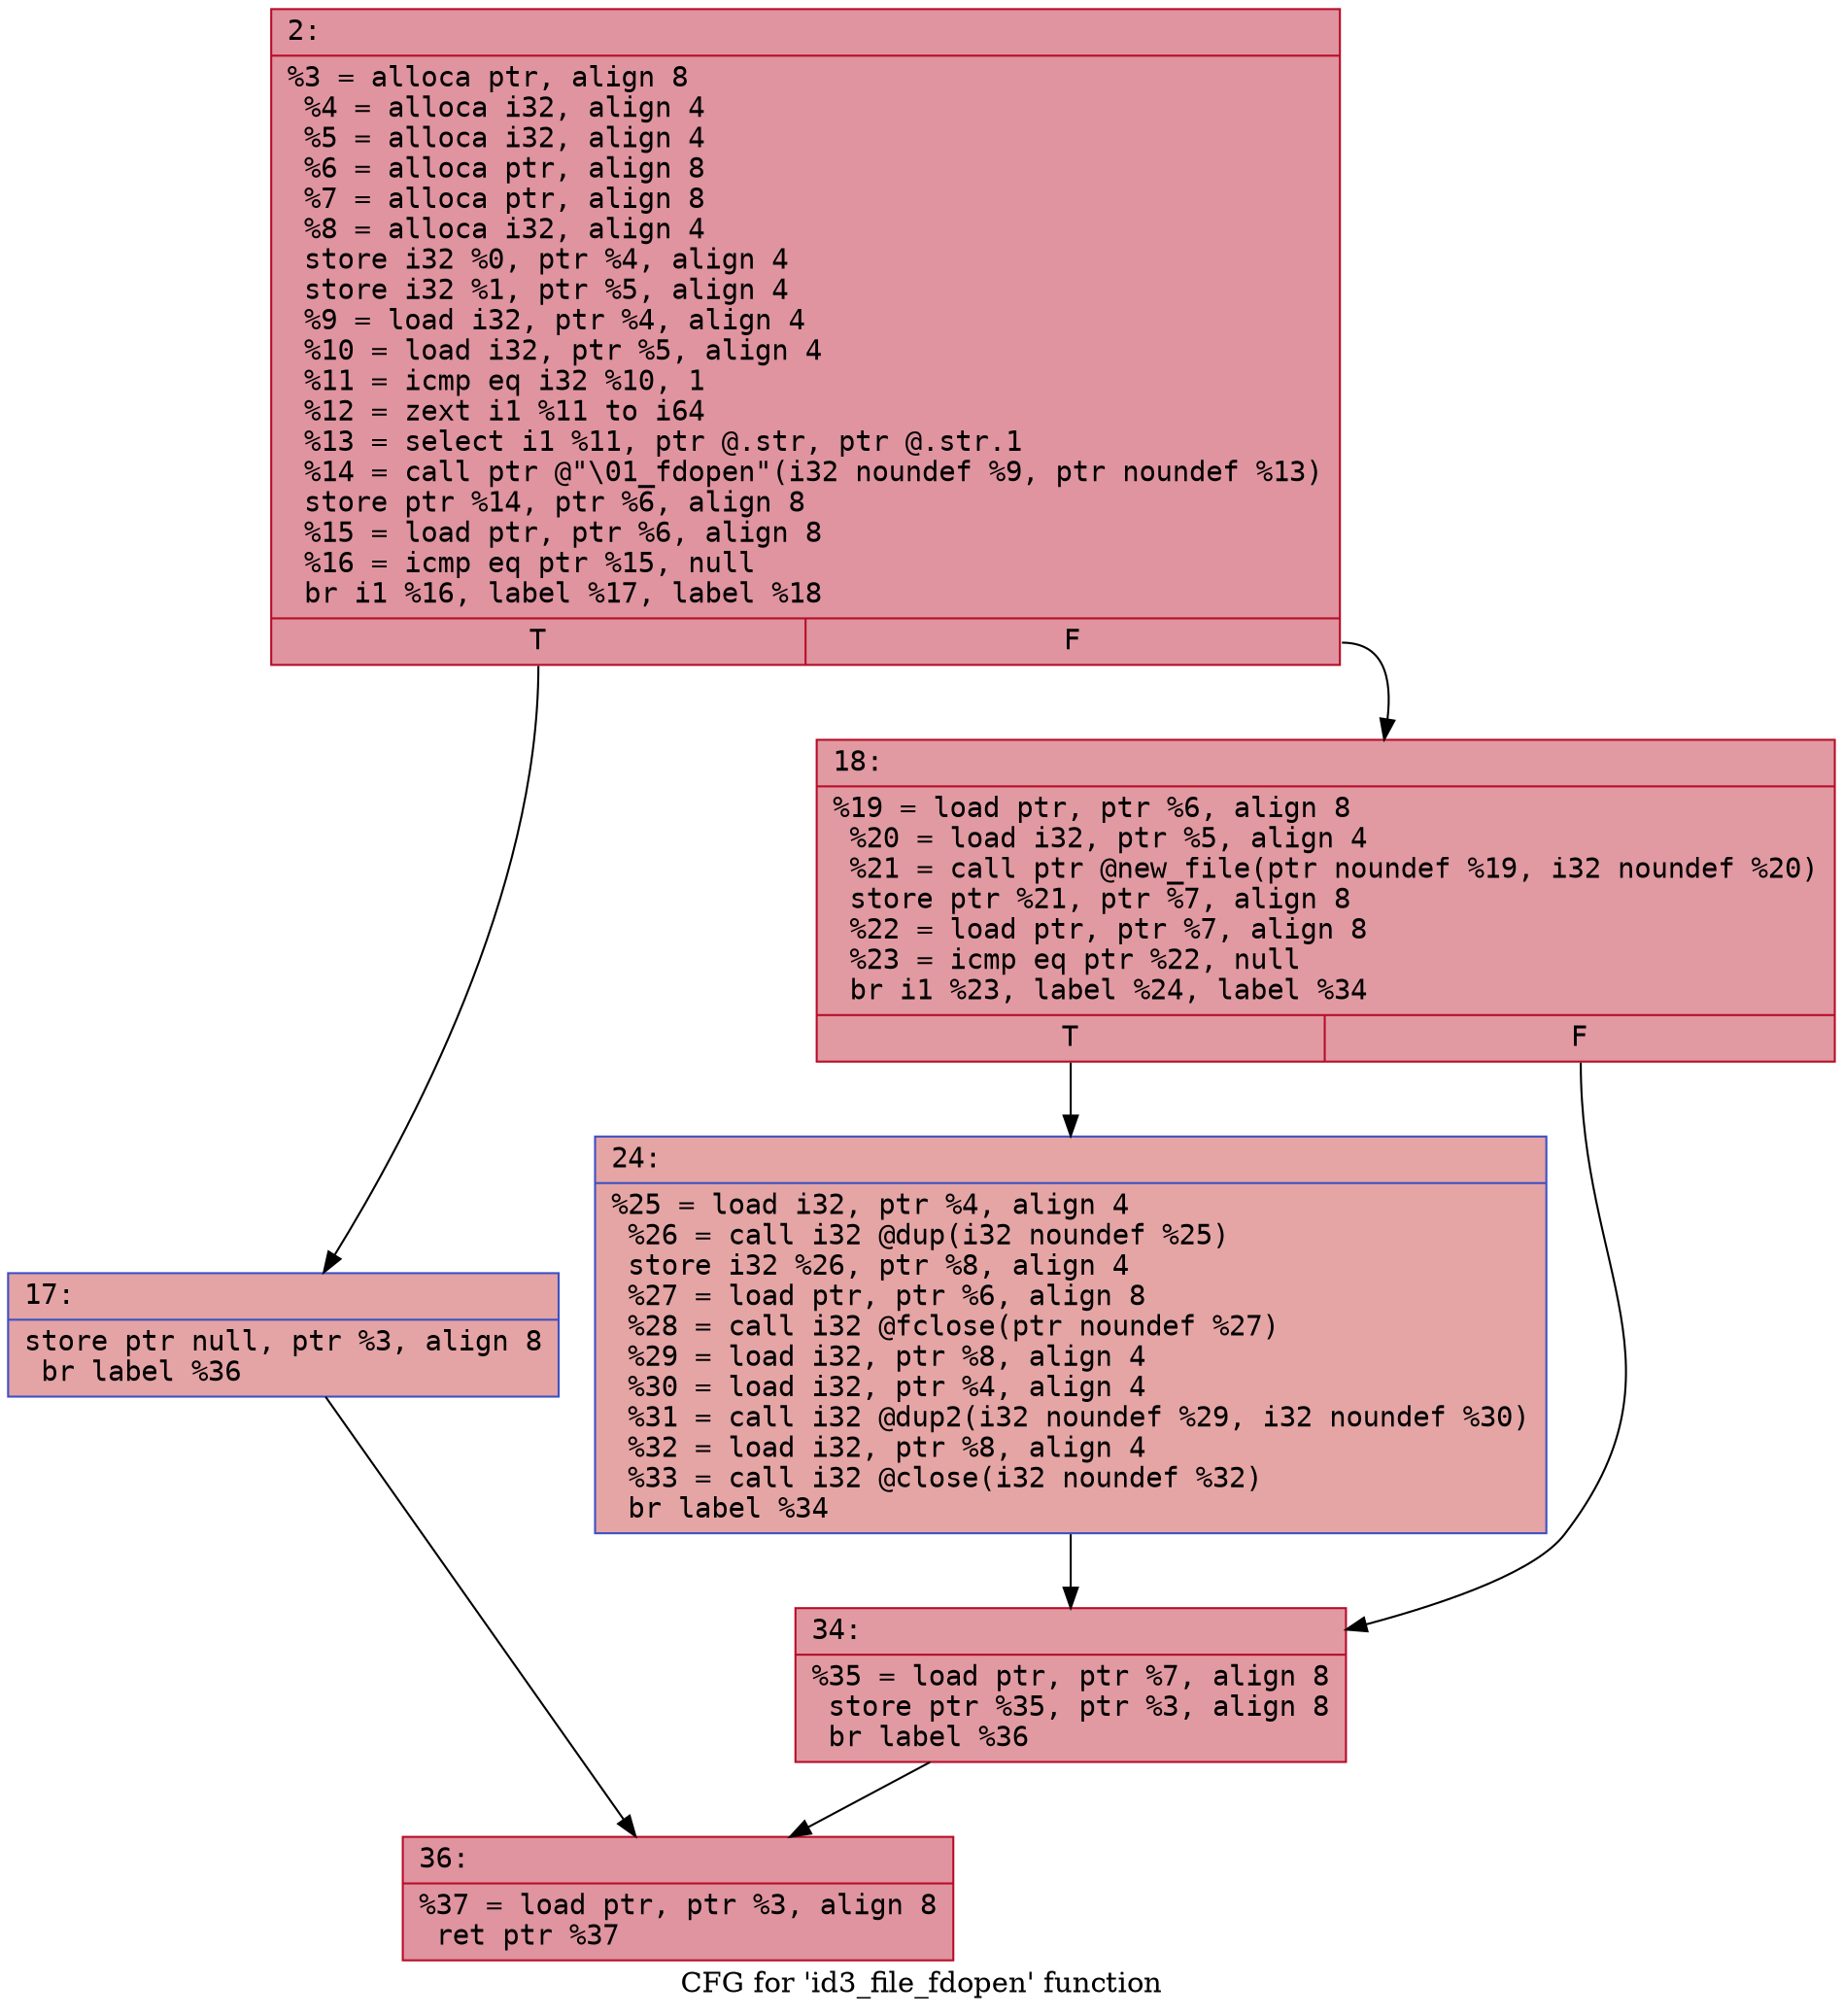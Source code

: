 digraph "CFG for 'id3_file_fdopen' function" {
	label="CFG for 'id3_file_fdopen' function";

	Node0x600002d88be0 [shape=record,color="#b70d28ff", style=filled, fillcolor="#b70d2870" fontname="Courier",label="{2:\l|  %3 = alloca ptr, align 8\l  %4 = alloca i32, align 4\l  %5 = alloca i32, align 4\l  %6 = alloca ptr, align 8\l  %7 = alloca ptr, align 8\l  %8 = alloca i32, align 4\l  store i32 %0, ptr %4, align 4\l  store i32 %1, ptr %5, align 4\l  %9 = load i32, ptr %4, align 4\l  %10 = load i32, ptr %5, align 4\l  %11 = icmp eq i32 %10, 1\l  %12 = zext i1 %11 to i64\l  %13 = select i1 %11, ptr @.str, ptr @.str.1\l  %14 = call ptr @\"\\01_fdopen\"(i32 noundef %9, ptr noundef %13)\l  store ptr %14, ptr %6, align 8\l  %15 = load ptr, ptr %6, align 8\l  %16 = icmp eq ptr %15, null\l  br i1 %16, label %17, label %18\l|{<s0>T|<s1>F}}"];
	Node0x600002d88be0:s0 -> Node0x600002d88c30[tooltip="2 -> 17\nProbability 37.50%" ];
	Node0x600002d88be0:s1 -> Node0x600002d88c80[tooltip="2 -> 18\nProbability 62.50%" ];
	Node0x600002d88c30 [shape=record,color="#3d50c3ff", style=filled, fillcolor="#c32e3170" fontname="Courier",label="{17:\l|  store ptr null, ptr %3, align 8\l  br label %36\l}"];
	Node0x600002d88c30 -> Node0x600002d88d70[tooltip="17 -> 36\nProbability 100.00%" ];
	Node0x600002d88c80 [shape=record,color="#b70d28ff", style=filled, fillcolor="#bb1b2c70" fontname="Courier",label="{18:\l|  %19 = load ptr, ptr %6, align 8\l  %20 = load i32, ptr %5, align 4\l  %21 = call ptr @new_file(ptr noundef %19, i32 noundef %20)\l  store ptr %21, ptr %7, align 8\l  %22 = load ptr, ptr %7, align 8\l  %23 = icmp eq ptr %22, null\l  br i1 %23, label %24, label %34\l|{<s0>T|<s1>F}}"];
	Node0x600002d88c80:s0 -> Node0x600002d88cd0[tooltip="18 -> 24\nProbability 37.50%" ];
	Node0x600002d88c80:s1 -> Node0x600002d88d20[tooltip="18 -> 34\nProbability 62.50%" ];
	Node0x600002d88cd0 [shape=record,color="#3d50c3ff", style=filled, fillcolor="#c5333470" fontname="Courier",label="{24:\l|  %25 = load i32, ptr %4, align 4\l  %26 = call i32 @dup(i32 noundef %25)\l  store i32 %26, ptr %8, align 4\l  %27 = load ptr, ptr %6, align 8\l  %28 = call i32 @fclose(ptr noundef %27)\l  %29 = load i32, ptr %8, align 4\l  %30 = load i32, ptr %4, align 4\l  %31 = call i32 @dup2(i32 noundef %29, i32 noundef %30)\l  %32 = load i32, ptr %8, align 4\l  %33 = call i32 @close(i32 noundef %32)\l  br label %34\l}"];
	Node0x600002d88cd0 -> Node0x600002d88d20[tooltip="24 -> 34\nProbability 100.00%" ];
	Node0x600002d88d20 [shape=record,color="#b70d28ff", style=filled, fillcolor="#bb1b2c70" fontname="Courier",label="{34:\l|  %35 = load ptr, ptr %7, align 8\l  store ptr %35, ptr %3, align 8\l  br label %36\l}"];
	Node0x600002d88d20 -> Node0x600002d88d70[tooltip="34 -> 36\nProbability 100.00%" ];
	Node0x600002d88d70 [shape=record,color="#b70d28ff", style=filled, fillcolor="#b70d2870" fontname="Courier",label="{36:\l|  %37 = load ptr, ptr %3, align 8\l  ret ptr %37\l}"];
}

